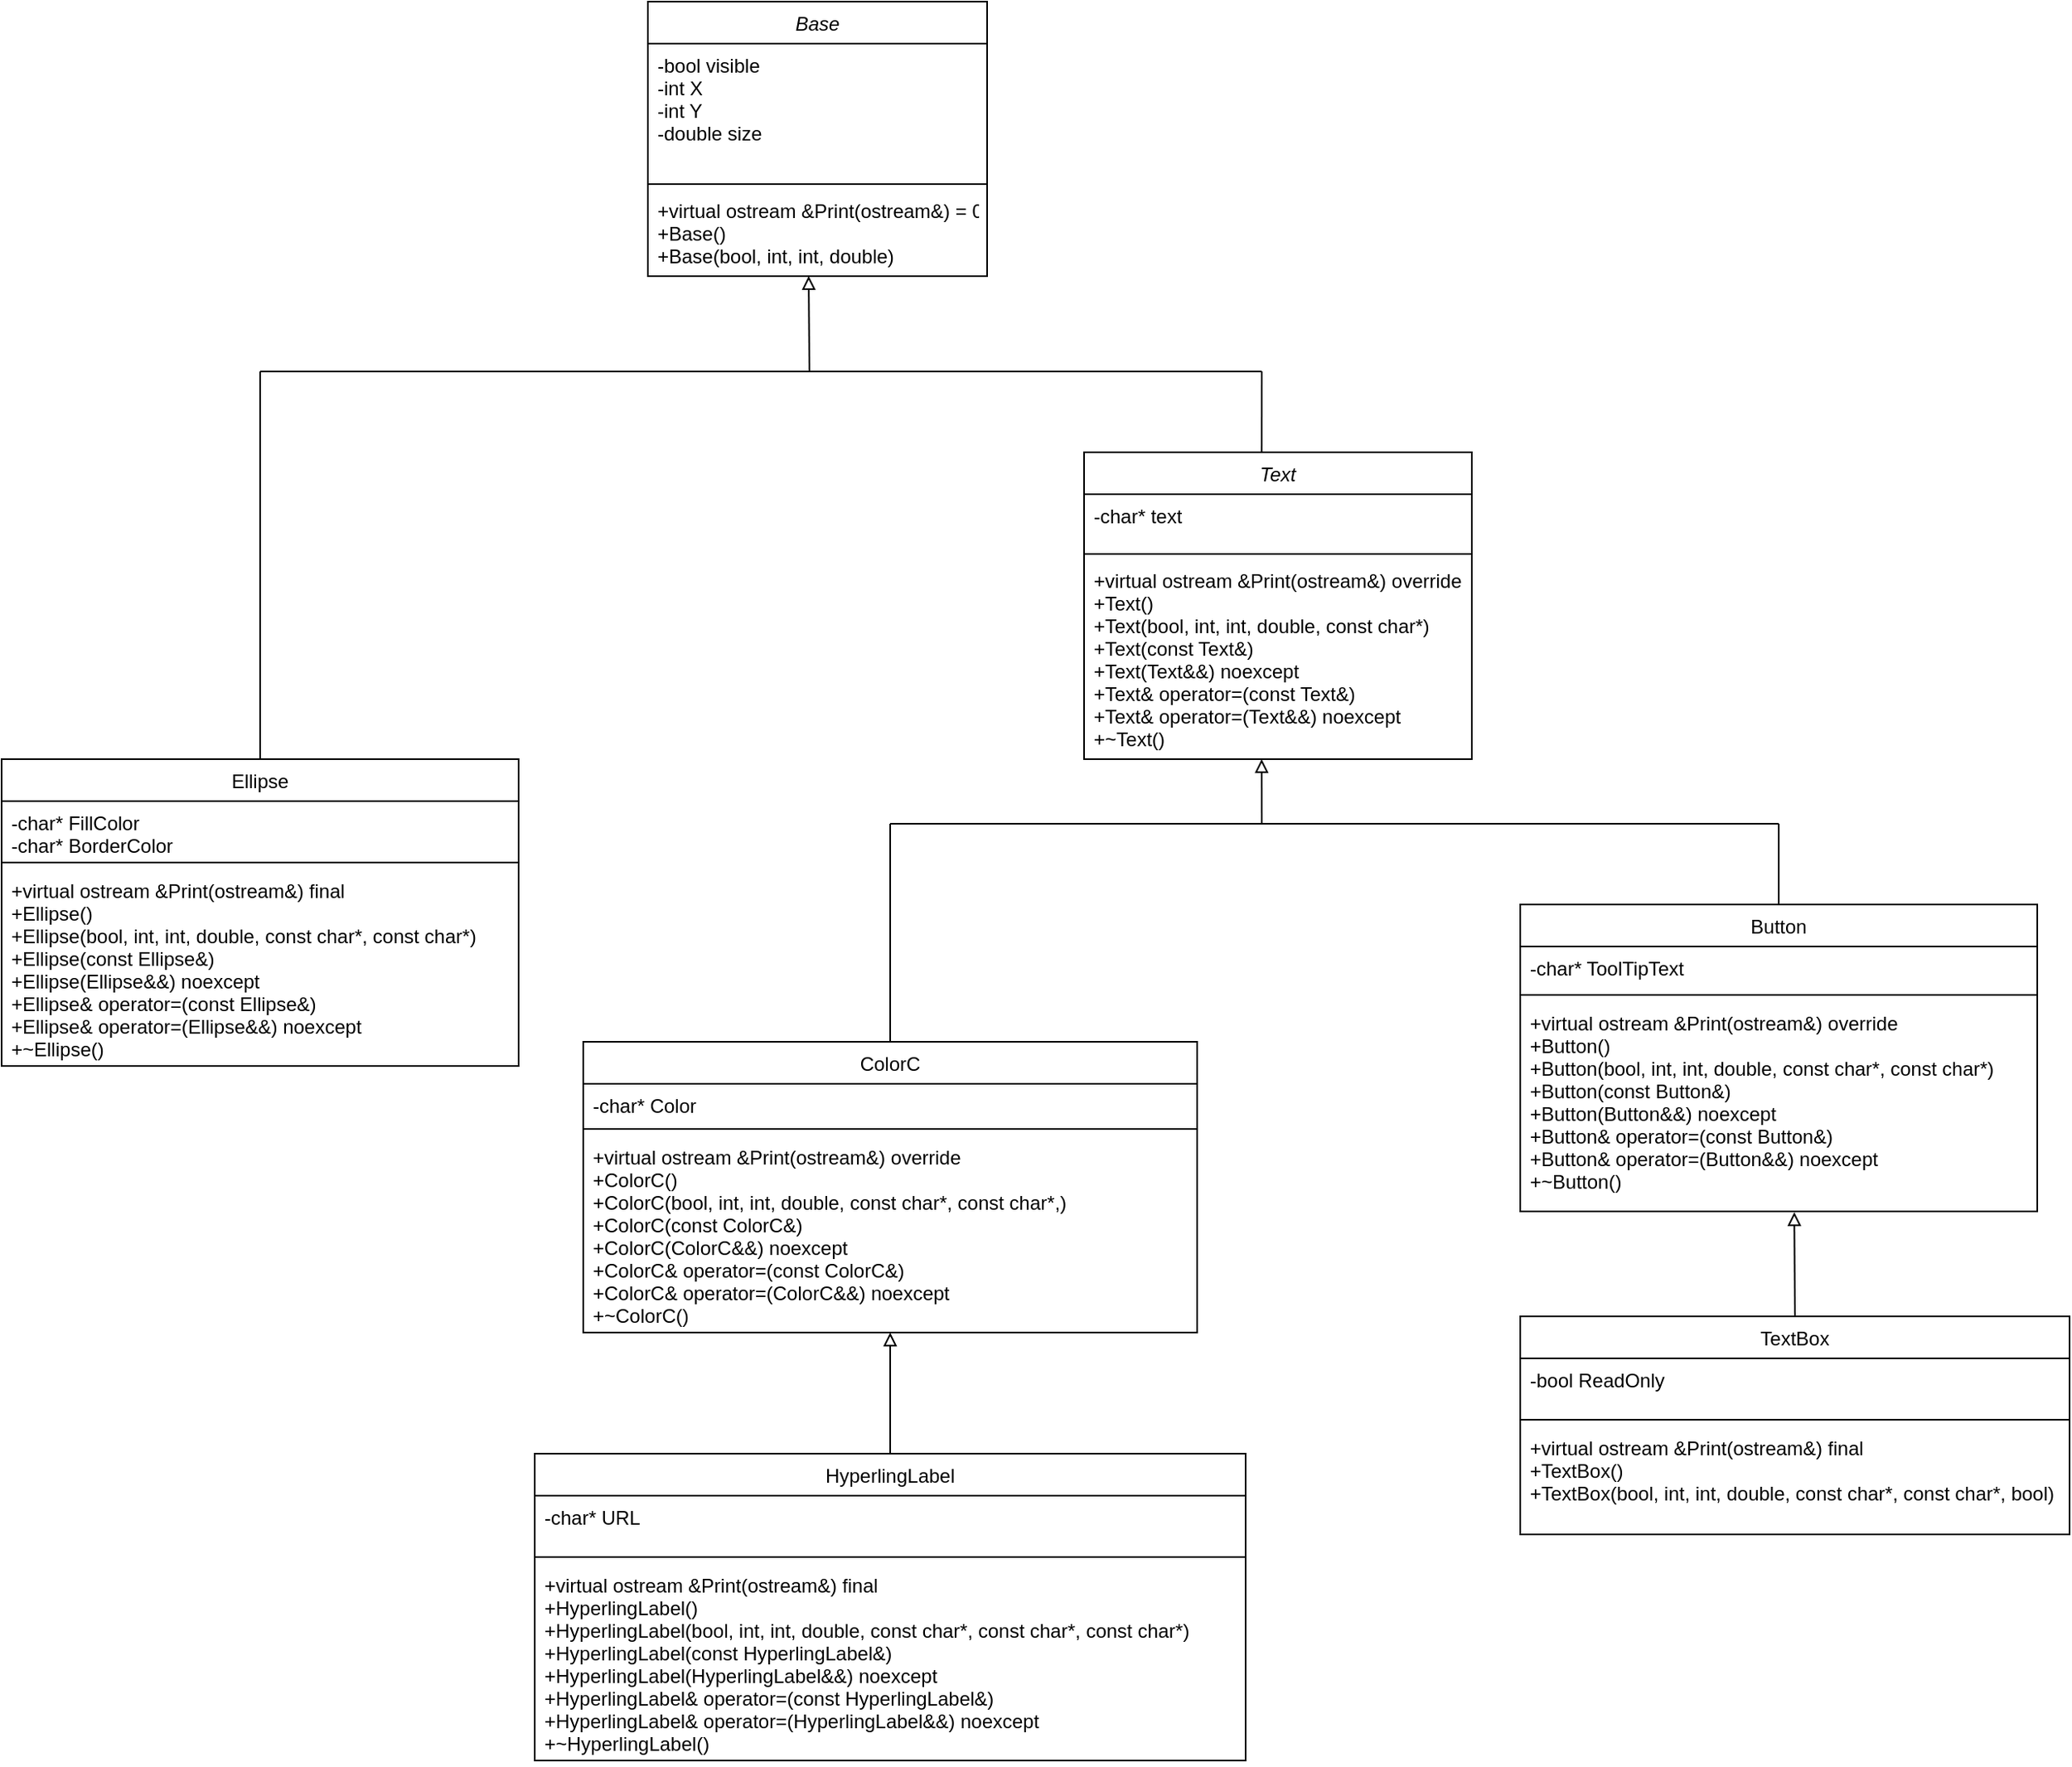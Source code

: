 <mxfile version="21.3.5" type="device">
  <diagram id="C5RBs43oDa-KdzZeNtuy" name="Page-1">
    <mxGraphModel dx="2670" dy="1916" grid="1" gridSize="10" guides="1" tooltips="1" connect="1" arrows="1" fold="1" page="1" pageScale="1" pageWidth="827" pageHeight="1169" math="0" shadow="0">
      <root>
        <mxCell id="WIyWlLk6GJQsqaUBKTNV-0" />
        <mxCell id="WIyWlLk6GJQsqaUBKTNV-1" parent="WIyWlLk6GJQsqaUBKTNV-0" />
        <mxCell id="zkfFHV4jXpPFQw0GAbJ--0" value="Base" style="swimlane;fontStyle=2;align=center;verticalAlign=top;childLayout=stackLayout;horizontal=1;startSize=26;horizontalStack=0;resizeParent=1;resizeLast=0;collapsible=1;marginBottom=0;rounded=0;shadow=0;strokeWidth=1;" parent="WIyWlLk6GJQsqaUBKTNV-1" vertex="1">
          <mxGeometry x="100" y="-309" width="210" height="170" as="geometry">
            <mxRectangle x="230" y="140" width="160" height="26" as="alternateBounds" />
          </mxGeometry>
        </mxCell>
        <mxCell id="zkfFHV4jXpPFQw0GAbJ--3" value="-bool visible&#xa;-int X&#xa;-int Y&#xa;-double size&#xa;" style="text;align=left;verticalAlign=top;spacingLeft=4;spacingRight=4;overflow=hidden;rotatable=0;points=[[0,0.5],[1,0.5]];portConstraint=eastwest;rounded=0;shadow=0;html=0;" parent="zkfFHV4jXpPFQw0GAbJ--0" vertex="1">
          <mxGeometry y="26" width="210" height="84" as="geometry" />
        </mxCell>
        <mxCell id="zkfFHV4jXpPFQw0GAbJ--4" value="" style="line;html=1;strokeWidth=1;align=left;verticalAlign=middle;spacingTop=-1;spacingLeft=3;spacingRight=3;rotatable=0;labelPosition=right;points=[];portConstraint=eastwest;" parent="zkfFHV4jXpPFQw0GAbJ--0" vertex="1">
          <mxGeometry y="110" width="210" height="6" as="geometry" />
        </mxCell>
        <mxCell id="zkfFHV4jXpPFQw0GAbJ--5" value="+virtual ostream &amp;Print(ostream&amp;) = 0 &#xa;+Base()&#xa;+Base(bool, int, int, double)&#xa;" style="text;align=left;verticalAlign=top;spacingLeft=4;spacingRight=4;overflow=hidden;rotatable=0;points=[[0,0.5],[1,0.5]];portConstraint=eastwest;" parent="zkfFHV4jXpPFQw0GAbJ--0" vertex="1">
          <mxGeometry y="116" width="210" height="54" as="geometry" />
        </mxCell>
        <mxCell id="zkfFHV4jXpPFQw0GAbJ--6" value="Ellipse" style="swimlane;fontStyle=0;align=center;verticalAlign=top;childLayout=stackLayout;horizontal=1;startSize=26;horizontalStack=0;resizeParent=1;resizeLast=0;collapsible=1;marginBottom=0;rounded=0;shadow=0;strokeWidth=1;" parent="WIyWlLk6GJQsqaUBKTNV-1" vertex="1">
          <mxGeometry x="-300" y="160" width="320" height="190" as="geometry">
            <mxRectangle x="130" y="380" width="160" height="26" as="alternateBounds" />
          </mxGeometry>
        </mxCell>
        <mxCell id="zkfFHV4jXpPFQw0GAbJ--8" value="-char* FillColor&#xa;-char* BorderColor" style="text;align=left;verticalAlign=top;spacingLeft=4;spacingRight=4;overflow=hidden;rotatable=0;points=[[0,0.5],[1,0.5]];portConstraint=eastwest;rounded=0;shadow=0;html=0;" parent="zkfFHV4jXpPFQw0GAbJ--6" vertex="1">
          <mxGeometry y="26" width="320" height="34" as="geometry" />
        </mxCell>
        <mxCell id="zkfFHV4jXpPFQw0GAbJ--9" value="" style="line;html=1;strokeWidth=1;align=left;verticalAlign=middle;spacingTop=-1;spacingLeft=3;spacingRight=3;rotatable=0;labelPosition=right;points=[];portConstraint=eastwest;" parent="zkfFHV4jXpPFQw0GAbJ--6" vertex="1">
          <mxGeometry y="60" width="320" height="8" as="geometry" />
        </mxCell>
        <mxCell id="zkfFHV4jXpPFQw0GAbJ--11" value="+virtual ostream &amp;Print(ostream&amp;) final&#xa;+Ellipse()&#xa;+Ellipse(bool, int, int, double, const char*, const char*)&#xa;+Ellipse(const Ellipse&amp;)&#xa;+Ellipse(Ellipse&amp;&amp;) noexcept&#xa;+Ellipse&amp; operator=(const Ellipse&amp;)&#xa;+Ellipse&amp; operator=(Ellipse&amp;&amp;) noexcept&#xa;+~Ellipse()" style="text;align=left;verticalAlign=top;spacingLeft=4;spacingRight=4;overflow=hidden;rotatable=0;points=[[0,0.5],[1,0.5]];portConstraint=eastwest;" parent="zkfFHV4jXpPFQw0GAbJ--6" vertex="1">
          <mxGeometry y="68" width="320" height="122" as="geometry" />
        </mxCell>
        <mxCell id="m9CLLBIE4FV2ket7XEJQ-1" value="HyperlingLabel" style="swimlane;fontStyle=0;align=center;verticalAlign=top;childLayout=stackLayout;horizontal=1;startSize=26;horizontalStack=0;resizeParent=1;resizeLast=0;collapsible=1;marginBottom=0;rounded=0;shadow=0;strokeWidth=1;" parent="WIyWlLk6GJQsqaUBKTNV-1" vertex="1">
          <mxGeometry x="30" y="590" width="440" height="190" as="geometry">
            <mxRectangle x="130" y="380" width="160" height="26" as="alternateBounds" />
          </mxGeometry>
        </mxCell>
        <mxCell id="m9CLLBIE4FV2ket7XEJQ-3" value="-char* URL&#xa;&#xa;" style="text;align=left;verticalAlign=top;spacingLeft=4;spacingRight=4;overflow=hidden;rotatable=0;points=[[0,0.5],[1,0.5]];portConstraint=eastwest;rounded=0;shadow=0;html=0;" parent="m9CLLBIE4FV2ket7XEJQ-1" vertex="1">
          <mxGeometry y="26" width="440" height="34" as="geometry" />
        </mxCell>
        <mxCell id="m9CLLBIE4FV2ket7XEJQ-4" value="" style="line;html=1;strokeWidth=1;align=left;verticalAlign=middle;spacingTop=-1;spacingLeft=3;spacingRight=3;rotatable=0;labelPosition=right;points=[];portConstraint=eastwest;" parent="m9CLLBIE4FV2ket7XEJQ-1" vertex="1">
          <mxGeometry y="60" width="440" height="8" as="geometry" />
        </mxCell>
        <mxCell id="m9CLLBIE4FV2ket7XEJQ-6" value="+virtual ostream &amp;Print(ostream&amp;) final&#xa;+HyperlingLabel()&#xa;+HyperlingLabel(bool, int, int, double, const char*, const char*, const char*)&#xa;+HyperlingLabel(const HyperlingLabel&amp;)&#xa;+HyperlingLabel(HyperlingLabel&amp;&amp;) noexcept&#xa;+HyperlingLabel&amp; operator=(const HyperlingLabel&amp;)&#xa;+HyperlingLabel&amp; operator=(HyperlingLabel&amp;&amp;) noexcept&#xa;+~HyperlingLabel()" style="text;align=left;verticalAlign=top;spacingLeft=4;spacingRight=4;overflow=hidden;rotatable=0;points=[[0,0.5],[1,0.5]];portConstraint=eastwest;" parent="m9CLLBIE4FV2ket7XEJQ-1" vertex="1">
          <mxGeometry y="68" width="440" height="122" as="geometry" />
        </mxCell>
        <mxCell id="m9CLLBIE4FV2ket7XEJQ-8" value="TextBox" style="swimlane;fontStyle=0;align=center;verticalAlign=top;childLayout=stackLayout;horizontal=1;startSize=26;horizontalStack=0;resizeParent=1;resizeLast=0;collapsible=1;marginBottom=0;rounded=0;shadow=0;strokeWidth=1;" parent="WIyWlLk6GJQsqaUBKTNV-1" vertex="1">
          <mxGeometry x="640" y="505" width="340" height="135" as="geometry">
            <mxRectangle x="130" y="380" width="160" height="26" as="alternateBounds" />
          </mxGeometry>
        </mxCell>
        <mxCell id="m9CLLBIE4FV2ket7XEJQ-9" value="-bool ReadOnly&#xa;" style="text;align=left;verticalAlign=top;spacingLeft=4;spacingRight=4;overflow=hidden;rotatable=0;points=[[0,0.5],[1,0.5]];portConstraint=eastwest;" parent="m9CLLBIE4FV2ket7XEJQ-8" vertex="1">
          <mxGeometry y="26" width="340" height="34" as="geometry" />
        </mxCell>
        <mxCell id="m9CLLBIE4FV2ket7XEJQ-11" value="" style="line;html=1;strokeWidth=1;align=left;verticalAlign=middle;spacingTop=-1;spacingLeft=3;spacingRight=3;rotatable=0;labelPosition=right;points=[];portConstraint=eastwest;" parent="m9CLLBIE4FV2ket7XEJQ-8" vertex="1">
          <mxGeometry y="60" width="340" height="8" as="geometry" />
        </mxCell>
        <mxCell id="m9CLLBIE4FV2ket7XEJQ-13" value="+virtual ostream &amp;Print(ostream&amp;) final&#xa;+TextBox()&#xa;+TextBox(bool, int, int, double, const char*, const char*, bool)&#xa;" style="text;align=left;verticalAlign=top;spacingLeft=4;spacingRight=4;overflow=hidden;rotatable=0;points=[[0,0.5],[1,0.5]];portConstraint=eastwest;" parent="m9CLLBIE4FV2ket7XEJQ-8" vertex="1">
          <mxGeometry y="68" width="340" height="62" as="geometry" />
        </mxCell>
        <mxCell id="m9CLLBIE4FV2ket7XEJQ-14" value="Button" style="swimlane;fontStyle=0;align=center;verticalAlign=top;childLayout=stackLayout;horizontal=1;startSize=26;horizontalStack=0;resizeParent=1;resizeLast=0;collapsible=1;marginBottom=0;rounded=0;shadow=0;strokeWidth=1;" parent="WIyWlLk6GJQsqaUBKTNV-1" vertex="1">
          <mxGeometry x="640" y="250" width="320" height="190" as="geometry">
            <mxRectangle x="130" y="380" width="160" height="26" as="alternateBounds" />
          </mxGeometry>
        </mxCell>
        <mxCell id="m9CLLBIE4FV2ket7XEJQ-15" value="-char* ToolTipText" style="text;align=left;verticalAlign=top;spacingLeft=4;spacingRight=4;overflow=hidden;rotatable=0;points=[[0,0.5],[1,0.5]];portConstraint=eastwest;" parent="m9CLLBIE4FV2ket7XEJQ-14" vertex="1">
          <mxGeometry y="26" width="320" height="26" as="geometry" />
        </mxCell>
        <mxCell id="m9CLLBIE4FV2ket7XEJQ-17" value="" style="line;html=1;strokeWidth=1;align=left;verticalAlign=middle;spacingTop=-1;spacingLeft=3;spacingRight=3;rotatable=0;labelPosition=right;points=[];portConstraint=eastwest;" parent="m9CLLBIE4FV2ket7XEJQ-14" vertex="1">
          <mxGeometry y="52" width="320" height="8" as="geometry" />
        </mxCell>
        <mxCell id="m9CLLBIE4FV2ket7XEJQ-19" value="+virtual ostream &amp;Print(ostream&amp;) override&#xa;+Button()&#xa;+Button(bool, int, int, double, const char*, const char*)&#xa;+Button(const Button&amp;)&#xa;+Button(Button&amp;&amp;) noexcept&#xa;+Button&amp; operator=(const Button&amp;)&#xa;+Button&amp; operator=(Button&amp;&amp;) noexcept&#xa;+~Button()" style="text;align=left;verticalAlign=top;spacingLeft=4;spacingRight=4;overflow=hidden;rotatable=0;points=[[0,0.5],[1,0.5]];portConstraint=eastwest;" parent="m9CLLBIE4FV2ket7XEJQ-14" vertex="1">
          <mxGeometry y="60" width="320" height="130" as="geometry" />
        </mxCell>
        <mxCell id="m9CLLBIE4FV2ket7XEJQ-41" value="" style="edgeStyle=none;orthogonalLoop=1;jettySize=auto;html=1;rounded=0;endArrow=block;endFill=0;startArrow=none;startFill=0;exitX=0.5;exitY=0;exitDx=0;exitDy=0;entryX=0.53;entryY=1.004;entryDx=0;entryDy=0;entryPerimeter=0;" parent="WIyWlLk6GJQsqaUBKTNV-1" source="m9CLLBIE4FV2ket7XEJQ-8" target="m9CLLBIE4FV2ket7XEJQ-19" edge="1">
          <mxGeometry width="80" relative="1" as="geometry">
            <mxPoint x="820" y="555" as="sourcePoint" />
            <mxPoint x="800" y="460" as="targetPoint" />
            <Array as="points" />
          </mxGeometry>
        </mxCell>
        <mxCell id="m9CLLBIE4FV2ket7XEJQ-43" value="" style="edgeStyle=none;orthogonalLoop=1;jettySize=auto;html=1;rounded=0;exitX=0.5;exitY=0;exitDx=0;exitDy=0;endArrow=none;endFill=0;" parent="WIyWlLk6GJQsqaUBKTNV-1" source="m9CLLBIE4FV2ket7XEJQ-14" edge="1">
          <mxGeometry width="80" relative="1" as="geometry">
            <mxPoint x="490" y="195" as="sourcePoint" />
            <mxPoint x="800" y="200" as="targetPoint" />
            <Array as="points" />
          </mxGeometry>
        </mxCell>
        <mxCell id="m9CLLBIE4FV2ket7XEJQ-44" value="" style="edgeStyle=none;orthogonalLoop=1;jettySize=auto;html=1;rounded=0;exitX=0.5;exitY=0;exitDx=0;exitDy=0;endArrow=none;endFill=0;" parent="WIyWlLk6GJQsqaUBKTNV-1" source="zkfFHV4jXpPFQw0GAbJ--6" edge="1">
          <mxGeometry width="80" relative="1" as="geometry">
            <mxPoint x="-50" y="130" as="sourcePoint" />
            <mxPoint x="-140" y="-80" as="targetPoint" />
            <Array as="points" />
          </mxGeometry>
        </mxCell>
        <mxCell id="m9CLLBIE4FV2ket7XEJQ-45" value="" style="edgeStyle=none;orthogonalLoop=1;jettySize=auto;html=1;rounded=0;endArrow=none;endFill=0;" parent="WIyWlLk6GJQsqaUBKTNV-1" edge="1">
          <mxGeometry width="80" relative="1" as="geometry">
            <mxPoint x="250" y="200" as="sourcePoint" />
            <mxPoint x="800" y="200" as="targetPoint" />
            <Array as="points" />
          </mxGeometry>
        </mxCell>
        <mxCell id="uvJdbYq3CivriznMgJNv-0" value="Text&#xa;" style="swimlane;fontStyle=2;align=center;verticalAlign=top;childLayout=stackLayout;horizontal=1;startSize=26;horizontalStack=0;resizeParent=1;resizeLast=0;collapsible=1;marginBottom=0;rounded=0;shadow=0;strokeWidth=1;" parent="WIyWlLk6GJQsqaUBKTNV-1" vertex="1">
          <mxGeometry x="370" y="-30" width="240" height="190" as="geometry">
            <mxRectangle x="230" y="140" width="160" height="26" as="alternateBounds" />
          </mxGeometry>
        </mxCell>
        <mxCell id="uvJdbYq3CivriznMgJNv-1" value="-char* text" style="text;align=left;verticalAlign=top;spacingLeft=4;spacingRight=4;overflow=hidden;rotatable=0;points=[[0,0.5],[1,0.5]];portConstraint=eastwest;rounded=0;shadow=0;html=0;" parent="uvJdbYq3CivriznMgJNv-0" vertex="1">
          <mxGeometry y="26" width="240" height="34" as="geometry" />
        </mxCell>
        <mxCell id="uvJdbYq3CivriznMgJNv-2" value="" style="line;html=1;strokeWidth=1;align=left;verticalAlign=middle;spacingTop=-1;spacingLeft=3;spacingRight=3;rotatable=0;labelPosition=right;points=[];portConstraint=eastwest;" parent="uvJdbYq3CivriznMgJNv-0" vertex="1">
          <mxGeometry y="60" width="240" height="6" as="geometry" />
        </mxCell>
        <mxCell id="uvJdbYq3CivriznMgJNv-3" value="+virtual ostream &amp;Print(ostream&amp;) override&#xa;+Text()&#xa;+Text(bool, int, int, double, const char*)&#xa;+Text(const Text&amp;)&#xa;+Text(Text&amp;&amp;) noexcept&#xa;+Text&amp; operator=(const Text&amp;)&#xa;+Text&amp; operator=(Text&amp;&amp;) noexcept&#xa;+~Text()" style="text;align=left;verticalAlign=top;spacingLeft=4;spacingRight=4;overflow=hidden;rotatable=0;points=[[0,0.5],[1,0.5]];portConstraint=eastwest;" parent="uvJdbYq3CivriznMgJNv-0" vertex="1">
          <mxGeometry y="66" width="240" height="124" as="geometry" />
        </mxCell>
        <mxCell id="uvJdbYq3CivriznMgJNv-5" value="" style="edgeStyle=none;orthogonalLoop=1;jettySize=auto;html=1;rounded=0;startArrow=none;startFill=0;endArrow=none;endFill=0;" parent="WIyWlLk6GJQsqaUBKTNV-1" edge="1">
          <mxGeometry width="80" relative="1" as="geometry">
            <mxPoint x="-140" y="-80" as="sourcePoint" />
            <mxPoint x="300" y="-80" as="targetPoint" />
            <Array as="points" />
          </mxGeometry>
        </mxCell>
        <mxCell id="uvJdbYq3CivriznMgJNv-7" value="" style="edgeStyle=none;orthogonalLoop=1;jettySize=auto;html=1;rounded=0;exitX=0.458;exitY=0.002;exitDx=0;exitDy=0;startArrow=none;startFill=0;endArrow=none;endFill=0;exitPerimeter=0;" parent="WIyWlLk6GJQsqaUBKTNV-1" source="uvJdbYq3CivriznMgJNv-0" edge="1">
          <mxGeometry width="80" relative="1" as="geometry">
            <mxPoint x="470" y="-70" as="sourcePoint" />
            <mxPoint x="480" y="-80" as="targetPoint" />
            <Array as="points" />
          </mxGeometry>
        </mxCell>
        <mxCell id="uvJdbYq3CivriznMgJNv-8" value="" style="edgeStyle=none;orthogonalLoop=1;jettySize=auto;html=1;rounded=0;startArrow=none;startFill=0;endArrow=none;endFill=0;" parent="WIyWlLk6GJQsqaUBKTNV-1" edge="1">
          <mxGeometry width="80" relative="1" as="geometry">
            <mxPoint x="480" y="-80" as="sourcePoint" />
            <mxPoint x="300" y="-80" as="targetPoint" />
            <Array as="points" />
          </mxGeometry>
        </mxCell>
        <mxCell id="uvJdbYq3CivriznMgJNv-9" value="" style="edgeStyle=none;orthogonalLoop=1;jettySize=auto;html=1;rounded=0;entryX=0.474;entryY=0.998;entryDx=0;entryDy=0;entryPerimeter=0;endArrow=block;endFill=0;" parent="WIyWlLk6GJQsqaUBKTNV-1" target="zkfFHV4jXpPFQw0GAbJ--5" edge="1">
          <mxGeometry width="80" relative="1" as="geometry">
            <mxPoint x="200" y="-80" as="sourcePoint" />
            <mxPoint x="340" y="-10" as="targetPoint" />
            <Array as="points" />
          </mxGeometry>
        </mxCell>
        <mxCell id="uvJdbYq3CivriznMgJNv-11" value="ColorC" style="swimlane;fontStyle=0;align=center;verticalAlign=top;childLayout=stackLayout;horizontal=1;startSize=26;horizontalStack=0;resizeParent=1;resizeLast=0;collapsible=1;marginBottom=0;rounded=0;shadow=0;strokeWidth=1;" parent="WIyWlLk6GJQsqaUBKTNV-1" vertex="1">
          <mxGeometry x="60" y="335" width="380" height="180" as="geometry">
            <mxRectangle x="130" y="380" width="160" height="26" as="alternateBounds" />
          </mxGeometry>
        </mxCell>
        <mxCell id="uvJdbYq3CivriznMgJNv-12" value="-char* Color&#xa;" style="text;align=left;verticalAlign=top;spacingLeft=4;spacingRight=4;overflow=hidden;rotatable=0;points=[[0,0.5],[1,0.5]];portConstraint=eastwest;rounded=0;shadow=0;html=0;" parent="uvJdbYq3CivriznMgJNv-11" vertex="1">
          <mxGeometry y="26" width="380" height="24" as="geometry" />
        </mxCell>
        <mxCell id="uvJdbYq3CivriznMgJNv-13" value="" style="line;html=1;strokeWidth=1;align=left;verticalAlign=middle;spacingTop=-1;spacingLeft=3;spacingRight=3;rotatable=0;labelPosition=right;points=[];portConstraint=eastwest;" parent="uvJdbYq3CivriznMgJNv-11" vertex="1">
          <mxGeometry y="50" width="380" height="8" as="geometry" />
        </mxCell>
        <mxCell id="uvJdbYq3CivriznMgJNv-14" value="+virtual ostream &amp;Print(ostream&amp;) override&#xa;+ColorC()&#xa;+ColorC(bool, int, int, double, const char*, const char*,)&#xa;+ColorC(const ColorC&amp;)&#xa;+ColorC(ColorC&amp;&amp;) noexcept&#xa;+ColorC&amp; operator=(const ColorC&amp;)&#xa;+ColorC&amp; operator=(ColorC&amp;&amp;) noexcept&#xa;+~ColorC()" style="text;align=left;verticalAlign=top;spacingLeft=4;spacingRight=4;overflow=hidden;rotatable=0;points=[[0,0.5],[1,0.5]];portConstraint=eastwest;" parent="uvJdbYq3CivriznMgJNv-11" vertex="1">
          <mxGeometry y="58" width="380" height="116" as="geometry" />
        </mxCell>
        <mxCell id="uvJdbYq3CivriznMgJNv-17" value="" style="edgeStyle=none;orthogonalLoop=1;jettySize=auto;html=1;rounded=0;endArrow=none;endFill=0;exitX=0.5;exitY=0;exitDx=0;exitDy=0;" parent="WIyWlLk6GJQsqaUBKTNV-1" source="uvJdbYq3CivriznMgJNv-11" edge="1">
          <mxGeometry width="80" relative="1" as="geometry">
            <mxPoint x="310.57" y="335.18" as="sourcePoint" />
            <mxPoint x="250" y="200" as="targetPoint" />
            <Array as="points" />
          </mxGeometry>
        </mxCell>
        <mxCell id="cQJ7UGHOVMen4z-y_3H2-6" value="" style="edgeStyle=none;orthogonalLoop=1;jettySize=auto;html=1;rounded=0;exitX=0.5;exitY=0;exitDx=0;exitDy=0;endArrow=block;endFill=0;entryX=0.5;entryY=1;entryDx=0;entryDy=0;" parent="WIyWlLk6GJQsqaUBKTNV-1" source="m9CLLBIE4FV2ket7XEJQ-1" edge="1" target="uvJdbYq3CivriznMgJNv-11">
          <mxGeometry width="80" relative="1" as="geometry">
            <mxPoint x="310" y="595" as="sourcePoint" />
            <mxPoint x="250" y="515" as="targetPoint" />
            <Array as="points" />
          </mxGeometry>
        </mxCell>
        <mxCell id="cQJ7UGHOVMen4z-y_3H2-7" value="" style="edgeStyle=none;orthogonalLoop=1;jettySize=auto;html=1;rounded=0;endArrow=none;endFill=0;startArrow=block;startFill=0;exitX=0.458;exitY=1;exitDx=0;exitDy=0;exitPerimeter=0;" parent="WIyWlLk6GJQsqaUBKTNV-1" edge="1" source="uvJdbYq3CivriznMgJNv-3">
          <mxGeometry width="80" relative="1" as="geometry">
            <mxPoint x="480" y="195" as="sourcePoint" />
            <mxPoint x="480" y="200" as="targetPoint" />
            <Array as="points" />
          </mxGeometry>
        </mxCell>
      </root>
    </mxGraphModel>
  </diagram>
</mxfile>
